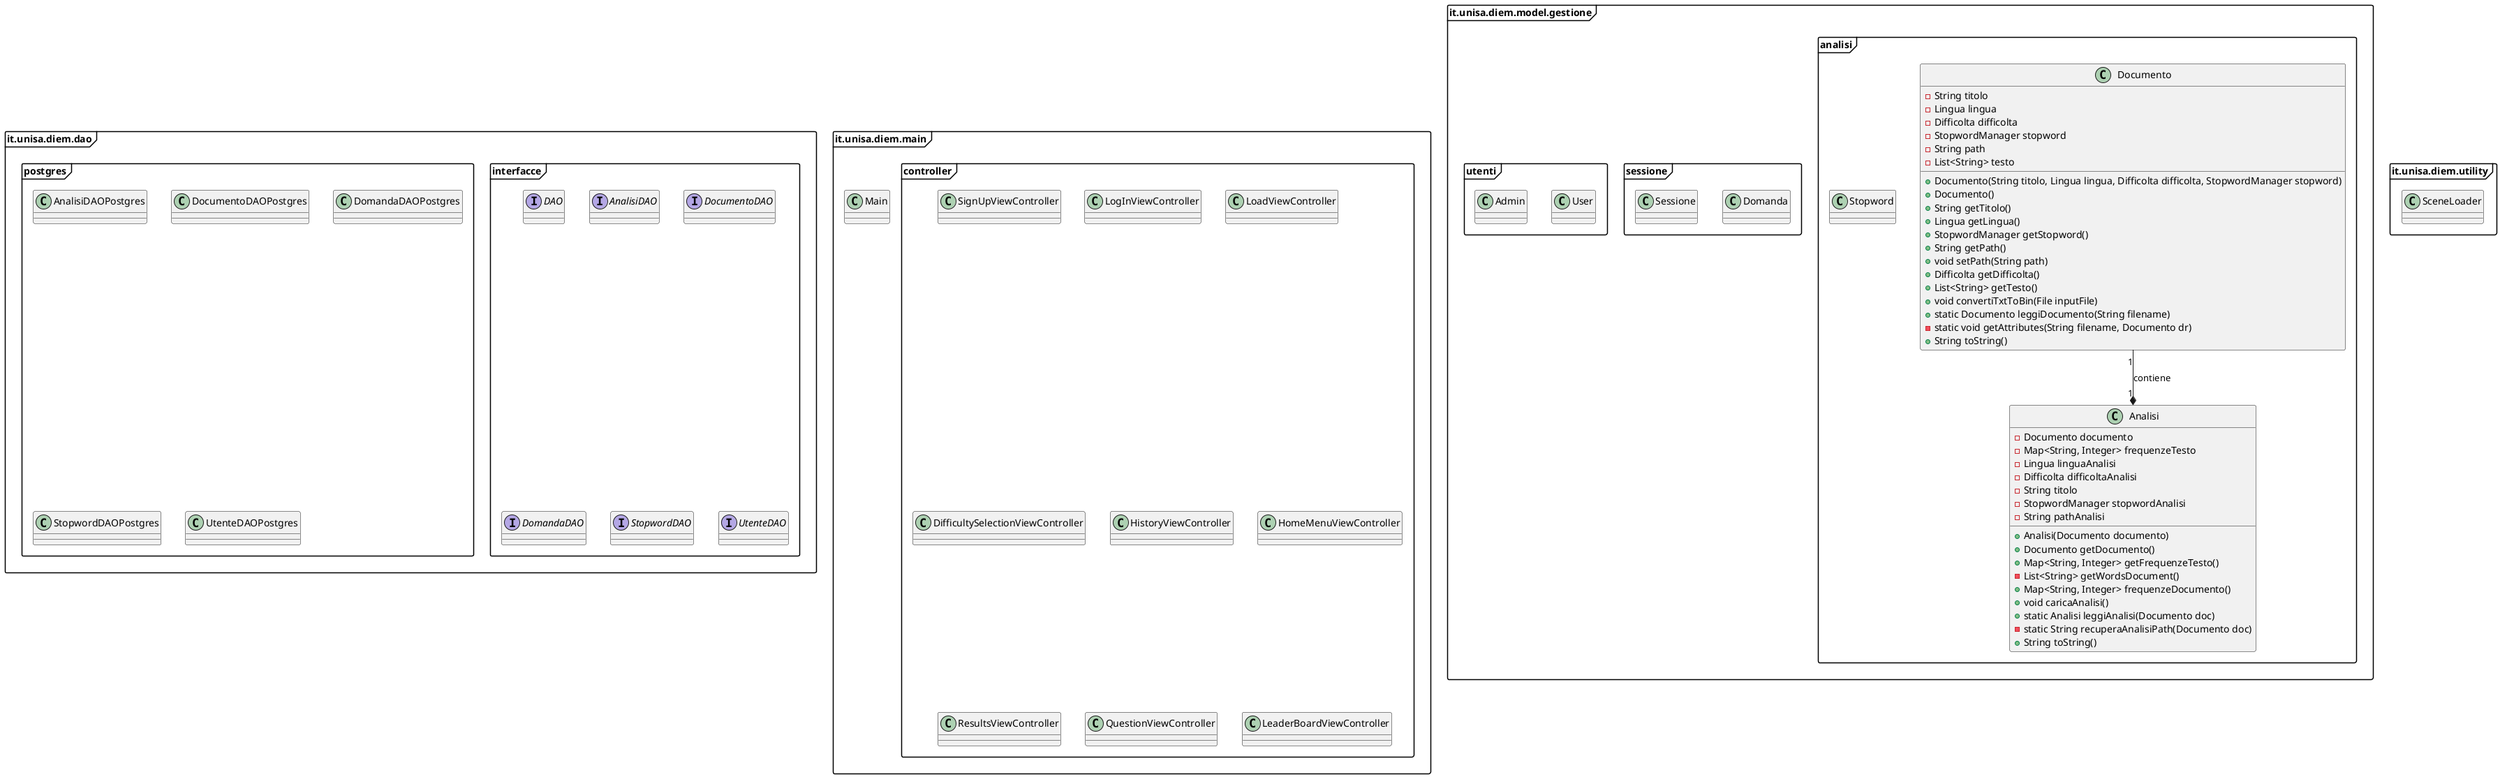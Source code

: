 @startuml
skinparam packageStyle frame
package it.unisa.diem.dao as dao{
package interfacce {
interface DAO{}
interface AnalisiDAO{}
interface DocumentoDAO{}
interface DomandaDAO{}
interface StopwordDAO{}
interface UtenteDAO{}
}
package postgres{
class AnalisiDAOPostgres{}
class DocumentoDAOPostgres{}
class DomandaDAOPostgres{}
class StopwordDAOPostgres{}
class UtenteDAOPostgres{}
}
}

package it.unisa.diem.main as main{
class Main{}
package controller{
class SignUpViewController{}
class LogInViewController{}
class LoadViewController{}
class DifficultySelectionViewController{}
class HistoryViewController{}
class HomeMenuViewController{}
class ResultsViewController{}
class QuestionViewController{}
class LeaderBoardViewController{}
}
}
package it.unisa.diem.model.gestione as gestione{
package analisi{
    class Analisi {
        -Documento documento
        -Map<String, Integer> frequenzeTesto
        -Lingua linguaAnalisi
        -Difficolta difficoltaAnalisi
        -String titolo
        -StopwordManager stopwordAnalisi
        -String pathAnalisi

        +Analisi(Documento documento)
        +Documento getDocumento()
        +Map<String, Integer> getFrequenzeTesto()
        -List<String> getWordsDocument()
        +Map<String, Integer> frequenzeDocumento()
        +void caricaAnalisi()
        +static Analisi leggiAnalisi(Documento doc)
        -static String recuperaAnalisiPath(Documento doc)
        +String toString()
    }

class Documento {
        -String titolo
        -Lingua lingua
        -Difficolta difficolta
        -StopwordManager stopword
        -String path
        -List<String> testo

        +Documento(String titolo, Lingua lingua, Difficolta difficolta, StopwordManager stopword)
        +Documento()
        +String getTitolo()
        +Lingua getLingua()
        +StopwordManager getStopword()
        +String getPath()
        +void setPath(String path)
        +Difficolta getDifficolta()
        +List<String> getTesto()
        +void convertiTxtToBin(File inputFile)
        +static Documento leggiDocumento(String filename)
        -static void getAttributes(String filename, Documento dr)
        +String toString()
    }

class Stopword{}
Documento "1" --* "1" Analisi : contiene

}
package sessione{
class Domanda{}
class Sessione{}
}
package utenti{
class User{}
class Admin{}
}
}

package it.unisa.diem.utility as utility{
class SceneLoader{}
}
@enduml